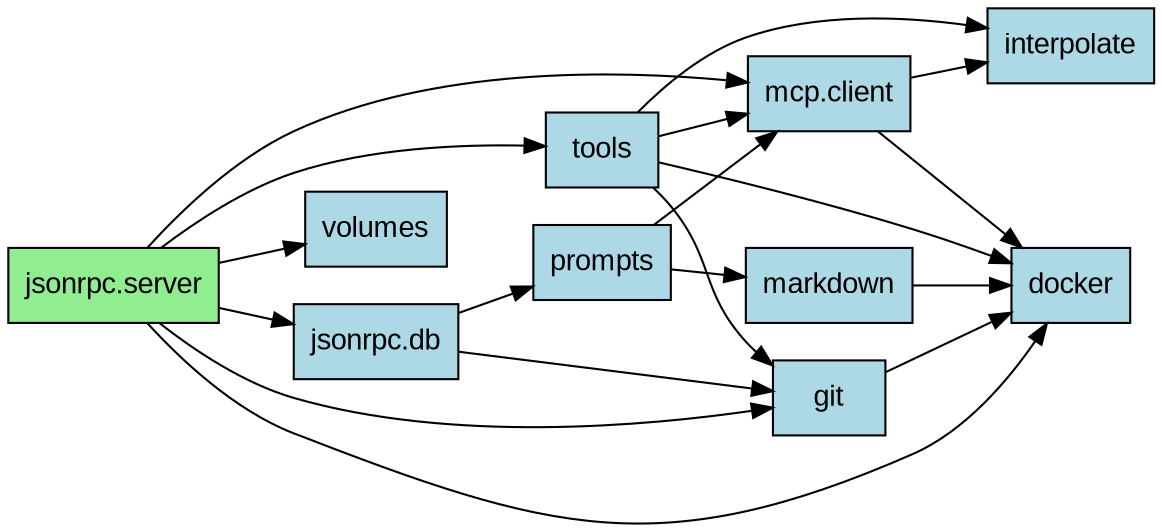 digraph G {
    // Graph settings
    rankdir=LR;  // Left to right layout
    node [shape=box, style=filled, fillcolor=lightblue, fontname="Arial"];
    edge [fontname="Arial", fontsize=10];
    
    // Main node
    "jsonrpc.server" [fillcolor=lightgreen];
    
    // Connected nodes
    "jsonrpc.db";
    "tools";
    "volumes";
    "mcp.client";
    "git";
    "docker";
    "interpolate";
    "prompts";
    "markdown";
    
    // Connections from jsonrpc.server to other nodes
    "jsonrpc.server" -> "jsonrpc.db";
    "jsonrpc.server" -> "tools";
    "jsonrpc.server" -> "volumes";
    "jsonrpc.server" -> "mcp.client";
    "jsonrpc.server" -> "git";
    "jsonrpc.server" -> "docker";

    "git" -> "docker";
    "markdown" -> "docker";

    // tools 
    "tools" -> "mcp.client";
    "tools" -> "interpolate";
    "tools" -> "docker";
    "tools" -> "git";
    
    // Additional connections from mcp.client
    "mcp.client" -> "docker";
    "mcp.client" -> "interpolate";
    
    // Additional connections from jsonrpc.db
    "jsonrpc.db" -> "git";
    "jsonrpc.db" -> "prompts";
    
    // Additional connections from prompts
    "prompts" -> "mcp.client";
    "prompts" -> "markdown";
}
